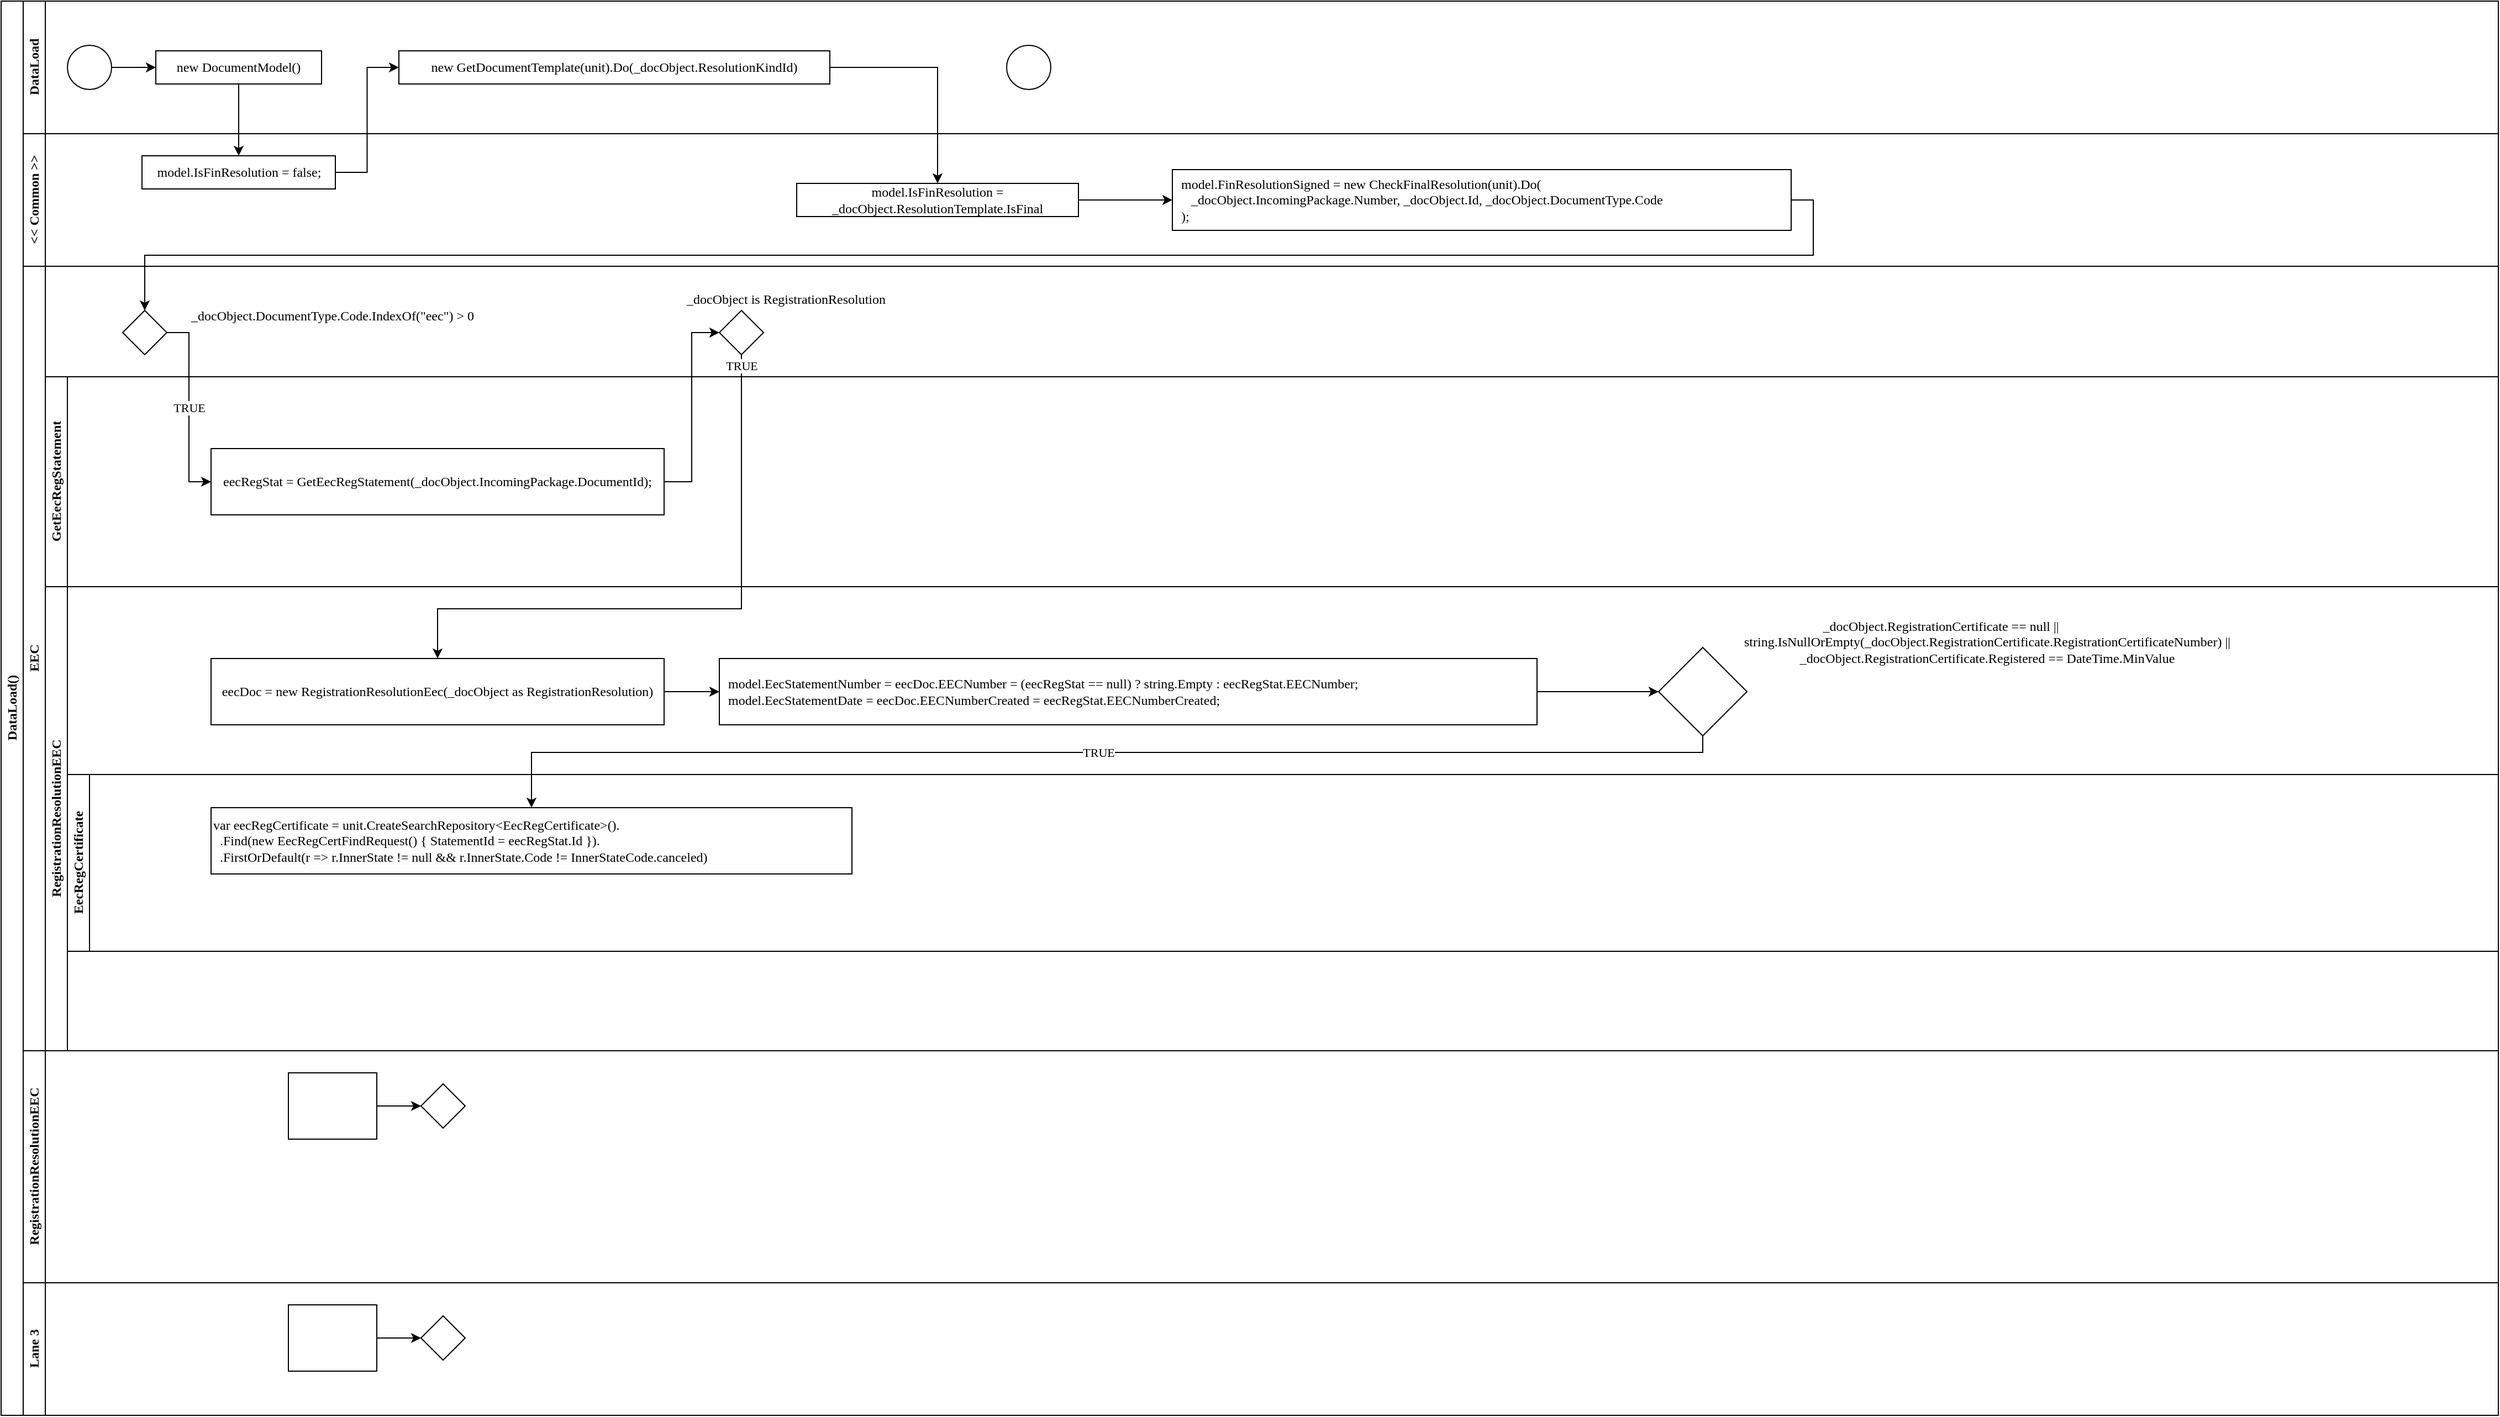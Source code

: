 <mxfile version="20.4.0" type="github">
  <diagram id="prtHgNgQTEPvFCAcTncT" name="Page-1">
    <mxGraphModel dx="1564" dy="2087" grid="1" gridSize="10" guides="1" tooltips="1" connect="1" arrows="1" fold="1" page="1" pageScale="1" pageWidth="827" pageHeight="1169" math="0" shadow="0">
      <root>
        <mxCell id="0" />
        <mxCell id="1" parent="0" />
        <mxCell id="dNxyNK7c78bLwvsdeMH5-19" value="DataLoad()" style="swimlane;html=1;childLayout=stackLayout;resizeParent=1;resizeParentMax=0;horizontal=0;startSize=20;horizontalStack=0;fontFamily=Verdana;" parent="1" vertex="1">
          <mxGeometry x="-250" y="-20" width="2260" height="1280" as="geometry" />
        </mxCell>
        <mxCell id="dNxyNK7c78bLwvsdeMH5-20" value="DataLoad" style="swimlane;html=1;startSize=20;horizontal=0;fontFamily=Verdana;" parent="dNxyNK7c78bLwvsdeMH5-19" vertex="1">
          <mxGeometry x="20" width="2240" height="120" as="geometry" />
        </mxCell>
        <mxCell id="dNxyNK7c78bLwvsdeMH5-24" value="new DocumentModel()" style="rounded=0;whiteSpace=wrap;html=1;fontFamily=Verdana;fontSize=12;fontColor=#000000;align=center;" parent="dNxyNK7c78bLwvsdeMH5-20" vertex="1">
          <mxGeometry x="120" y="45" width="150" height="30" as="geometry" />
        </mxCell>
        <mxCell id="dNxyNK7c78bLwvsdeMH5-32" value="" style="ellipse;whiteSpace=wrap;html=1;fontFamily=Verdana;" parent="dNxyNK7c78bLwvsdeMH5-20" vertex="1">
          <mxGeometry x="890" y="40" width="40" height="40" as="geometry" />
        </mxCell>
        <mxCell id="dNxyNK7c78bLwvsdeMH5-23" value="" style="ellipse;whiteSpace=wrap;html=1;fontFamily=Verdana;" parent="dNxyNK7c78bLwvsdeMH5-20" vertex="1">
          <mxGeometry x="40" y="40" width="40" height="40" as="geometry" />
        </mxCell>
        <mxCell id="dNxyNK7c78bLwvsdeMH5-25" value="" style="edgeStyle=orthogonalEdgeStyle;rounded=0;orthogonalLoop=1;jettySize=auto;html=1;fontFamily=Verdana;" parent="dNxyNK7c78bLwvsdeMH5-20" source="dNxyNK7c78bLwvsdeMH5-23" target="dNxyNK7c78bLwvsdeMH5-24" edge="1">
          <mxGeometry relative="1" as="geometry" />
        </mxCell>
        <mxCell id="_GVcp1NFg4RlwitaNLRl-11" value="new GetDocumentTemplate(unit).Do(_docObject.ResolutionKindId)" style="rounded=0;whiteSpace=wrap;html=1;fontFamily=Verdana;fontSize=12;fontColor=#000000;align=center;" vertex="1" parent="dNxyNK7c78bLwvsdeMH5-20">
          <mxGeometry x="340" y="45" width="390" height="30" as="geometry" />
        </mxCell>
        <mxCell id="dNxyNK7c78bLwvsdeMH5-21" value="&amp;lt;&amp;lt; Common &amp;gt;&amp;gt;" style="swimlane;html=1;startSize=20;horizontal=0;fontFamily=Verdana;" parent="dNxyNK7c78bLwvsdeMH5-19" vertex="1">
          <mxGeometry x="20" y="120" width="2240" height="120" as="geometry" />
        </mxCell>
        <mxCell id="dNxyNK7c78bLwvsdeMH5-26" value="model.IsFinResolution = false;" style="rounded=0;whiteSpace=wrap;html=1;fontFamily=Verdana;fontSize=12;fontColor=#000000;align=center;" parent="dNxyNK7c78bLwvsdeMH5-21" vertex="1">
          <mxGeometry x="107.5" y="20" width="175" height="30" as="geometry" />
        </mxCell>
        <mxCell id="_GVcp1NFg4RlwitaNLRl-16" style="edgeStyle=orthogonalEdgeStyle;rounded=0;orthogonalLoop=1;jettySize=auto;html=1;fontFamily=Verdana;" edge="1" parent="dNxyNK7c78bLwvsdeMH5-21" source="_GVcp1NFg4RlwitaNLRl-13" target="_GVcp1NFg4RlwitaNLRl-15">
          <mxGeometry relative="1" as="geometry" />
        </mxCell>
        <mxCell id="_GVcp1NFg4RlwitaNLRl-13" value="model.IsFinResolution = _docObject.ResolutionTemplate.IsFinal" style="rounded=0;whiteSpace=wrap;html=1;fontFamily=Verdana;fontSize=12;fontColor=#000000;align=center;" vertex="1" parent="dNxyNK7c78bLwvsdeMH5-21">
          <mxGeometry x="700" y="45" width="255" height="30" as="geometry" />
        </mxCell>
        <mxCell id="_GVcp1NFg4RlwitaNLRl-15" value="&lt;div&gt;&amp;nbsp; model.FinResolutionSigned = new CheckFinalResolution(unit).Do(&lt;/div&gt;&lt;div&gt;&amp;nbsp; &amp;nbsp; &amp;nbsp;_docObject.IncomingPackage.Number, _docObject.Id, _docObject.DocumentType.Code&lt;/div&gt;&lt;div style=&quot;&quot;&gt;&amp;nbsp; );&lt;/div&gt;" style="rounded=0;whiteSpace=wrap;html=1;fontFamily=Verdana;fontSize=12;fontColor=#000000;align=left;" vertex="1" parent="dNxyNK7c78bLwvsdeMH5-21">
          <mxGeometry x="1040" y="32.5" width="560" height="55" as="geometry" />
        </mxCell>
        <mxCell id="dNxyNK7c78bLwvsdeMH5-22" value="EEC" style="swimlane;html=1;startSize=20;horizontal=0;fontFamily=Verdana;" parent="dNxyNK7c78bLwvsdeMH5-19" vertex="1">
          <mxGeometry x="20" y="240" width="2240" height="710" as="geometry" />
        </mxCell>
        <mxCell id="_GVcp1NFg4RlwitaNLRl-24" value="TRUE" style="edgeStyle=orthogonalEdgeStyle;rounded=0;orthogonalLoop=1;jettySize=auto;html=1;exitX=1;exitY=0.5;exitDx=0;exitDy=0;entryX=0;entryY=0.5;entryDx=0;entryDy=0;fontFamily=Verdana;" edge="1" parent="dNxyNK7c78bLwvsdeMH5-22" source="dNxyNK7c78bLwvsdeMH5-36" target="_GVcp1NFg4RlwitaNLRl-21">
          <mxGeometry relative="1" as="geometry">
            <mxPoint x="190" y="160" as="targetPoint" />
          </mxGeometry>
        </mxCell>
        <mxCell id="dNxyNK7c78bLwvsdeMH5-36" value="" style="rhombus;whiteSpace=wrap;html=1;fontFamily=Verdana;fontSize=12;fontColor=#000000;align=center;" parent="dNxyNK7c78bLwvsdeMH5-22" vertex="1">
          <mxGeometry x="90" y="40" width="40" height="40" as="geometry" />
        </mxCell>
        <mxCell id="_GVcp1NFg4RlwitaNLRl-17" value="_docObject.DocumentType.Code.IndexOf(&quot;eec&quot;) &amp;gt; 0" style="text;html=1;strokeColor=none;fillColor=none;align=center;verticalAlign=middle;whiteSpace=wrap;rounded=0;fontFamily=Verdana;" vertex="1" parent="dNxyNK7c78bLwvsdeMH5-22">
          <mxGeometry x="120" y="30" width="320" height="30" as="geometry" />
        </mxCell>
        <mxCell id="_GVcp1NFg4RlwitaNLRl-19" value="GetEecRegStatement" style="swimlane;html=1;startSize=20;horizontal=0;fontFamily=Verdana;" vertex="1" parent="dNxyNK7c78bLwvsdeMH5-22">
          <mxGeometry x="20" y="100" width="2220" height="190" as="geometry" />
        </mxCell>
        <mxCell id="_GVcp1NFg4RlwitaNLRl-21" value="eecRegStat = GetEecRegStatement(_docObject.IncomingPackage.DocumentId);" style="rounded=0;whiteSpace=wrap;html=1;fontFamily=Verdana;fontSize=12;fontColor=#000000;align=center;" vertex="1" parent="_GVcp1NFg4RlwitaNLRl-19">
          <mxGeometry x="150" y="65" width="410" height="60" as="geometry" />
        </mxCell>
        <mxCell id="_GVcp1NFg4RlwitaNLRl-25" value="RegistrationResolutionEEC" style="swimlane;html=1;startSize=20;horizontal=0;fontFamily=Verdana;" vertex="1" parent="dNxyNK7c78bLwvsdeMH5-22">
          <mxGeometry x="20" y="290" width="2220" height="420" as="geometry" />
        </mxCell>
        <mxCell id="_GVcp1NFg4RlwitaNLRl-27" value="eecDoc = new RegistrationResolutionEec(_docObject as RegistrationResolution)" style="rounded=0;whiteSpace=wrap;html=1;fontFamily=Verdana;fontSize=12;fontColor=#000000;align=center;" vertex="1" parent="_GVcp1NFg4RlwitaNLRl-25">
          <mxGeometry x="150" y="65" width="410" height="60" as="geometry" />
        </mxCell>
        <mxCell id="_GVcp1NFg4RlwitaNLRl-30" value="&lt;div&gt;&amp;nbsp; model.EecStatementNumber = eecDoc.EECNumber = (eecRegStat == null) ? string.Empty : eecRegStat.EECNumber;&lt;/div&gt;&lt;div&gt;&amp;nbsp; model.EecStatementDate = eecDoc.EECNumberCreated = eecRegStat.EECNumberCreated;&lt;/div&gt;" style="whiteSpace=wrap;html=1;fontFamily=Verdana;fontColor=#000000;rounded=0;align=left;" vertex="1" parent="_GVcp1NFg4RlwitaNLRl-25">
          <mxGeometry x="610" y="65" width="740" height="60" as="geometry" />
        </mxCell>
        <mxCell id="_GVcp1NFg4RlwitaNLRl-31" value="" style="edgeStyle=orthogonalEdgeStyle;rounded=0;orthogonalLoop=1;jettySize=auto;html=1;fontFamily=Verdana;" edge="1" parent="_GVcp1NFg4RlwitaNLRl-25" source="_GVcp1NFg4RlwitaNLRl-27" target="_GVcp1NFg4RlwitaNLRl-30">
          <mxGeometry relative="1" as="geometry" />
        </mxCell>
        <mxCell id="_GVcp1NFg4RlwitaNLRl-39" value="TRUE" style="edgeStyle=orthogonalEdgeStyle;rounded=0;orthogonalLoop=1;jettySize=auto;html=1;fontFamily=Verdana;exitX=0.5;exitY=1;exitDx=0;exitDy=0;" edge="1" parent="_GVcp1NFg4RlwitaNLRl-25" source="_GVcp1NFg4RlwitaNLRl-32" target="_GVcp1NFg4RlwitaNLRl-37">
          <mxGeometry relative="1" as="geometry">
            <Array as="points">
              <mxPoint x="1500" y="150" />
              <mxPoint x="440" y="150" />
            </Array>
          </mxGeometry>
        </mxCell>
        <mxCell id="_GVcp1NFg4RlwitaNLRl-32" value="" style="rhombus;whiteSpace=wrap;html=1;fontFamily=Verdana;align=left;fontColor=#000000;rounded=0;" vertex="1" parent="_GVcp1NFg4RlwitaNLRl-25">
          <mxGeometry x="1460" y="55" width="80" height="80" as="geometry" />
        </mxCell>
        <mxCell id="_GVcp1NFg4RlwitaNLRl-33" value="" style="edgeStyle=orthogonalEdgeStyle;rounded=0;orthogonalLoop=1;jettySize=auto;html=1;fontFamily=Verdana;" edge="1" parent="_GVcp1NFg4RlwitaNLRl-25" source="_GVcp1NFg4RlwitaNLRl-30" target="_GVcp1NFg4RlwitaNLRl-32">
          <mxGeometry relative="1" as="geometry" />
        </mxCell>
        <mxCell id="_GVcp1NFg4RlwitaNLRl-34" value="&lt;div&gt;_docObject.RegistrationCertificate == null ||&lt;/div&gt;&lt;div&gt;&amp;nbsp; &amp;nbsp; &amp;nbsp; &amp;nbsp; &amp;nbsp; &amp;nbsp; &amp;nbsp; &amp;nbsp; &amp;nbsp; &amp;nbsp; &amp;nbsp; &amp;nbsp; &amp;nbsp; &amp;nbsp; string.IsNullOrEmpty(_docObject.RegistrationCertificate.&lt;span style=&quot;background-color: initial;&quot;&gt;RegistrationCertificateNumber) ||&lt;/span&gt;&lt;/div&gt;&lt;div&gt;&amp;nbsp; &amp;nbsp; &amp;nbsp; &amp;nbsp; &amp;nbsp; &amp;nbsp; &amp;nbsp; &amp;nbsp; &amp;nbsp; &amp;nbsp; &amp;nbsp; &amp;nbsp; &amp;nbsp; &amp;nbsp; _docObject.RegistrationCertificate.Registered == DateTime.MinValue&lt;/div&gt;" style="text;html=1;align=center;verticalAlign=middle;resizable=0;points=[];autosize=1;strokeColor=none;fillColor=none;fontFamily=Verdana;" vertex="1" parent="_GVcp1NFg4RlwitaNLRl-25">
          <mxGeometry x="1370" y="20" width="690" height="60" as="geometry" />
        </mxCell>
        <mxCell id="_GVcp1NFg4RlwitaNLRl-35" value="EecRegCertificate" style="swimlane;html=1;startSize=20;horizontal=0;fontFamily=Verdana;" vertex="1" parent="_GVcp1NFg4RlwitaNLRl-25">
          <mxGeometry x="20" y="170" width="2200" height="160" as="geometry" />
        </mxCell>
        <mxCell id="_GVcp1NFg4RlwitaNLRl-37" value="&lt;div&gt;var eecRegCertificate = unit.CreateSearchRepository&amp;lt;EecRegCertificate&amp;gt;().&lt;/div&gt;&lt;div style=&quot;&quot;&gt;&amp;nbsp; .Find(new EecRegCertFindRequest() { StatementId = eecRegStat.Id }).&lt;/div&gt;&lt;div&gt;&amp;nbsp; .FirstOrDefault(r =&amp;gt; r.InnerState != null &amp;amp;&amp;amp; r.InnerState.Code != InnerStateCode.canceled)&lt;/div&gt;" style="rounded=0;whiteSpace=wrap;html=1;fontFamily=Verdana;fontSize=12;fontColor=#000000;align=left;" vertex="1" parent="_GVcp1NFg4RlwitaNLRl-35">
          <mxGeometry x="130" y="30" width="580" height="60" as="geometry" />
        </mxCell>
        <mxCell id="_GVcp1NFg4RlwitaNLRl-20" value="" style="edgeStyle=orthogonalEdgeStyle;rounded=0;orthogonalLoop=1;jettySize=auto;html=1;endArrow=classic;endFill=1;fontFamily=Verdana;exitX=1;exitY=0.5;exitDx=0;exitDy=0;entryX=0;entryY=0.5;entryDx=0;entryDy=0;" edge="1" parent="dNxyNK7c78bLwvsdeMH5-22" source="_GVcp1NFg4RlwitaNLRl-21" target="_GVcp1NFg4RlwitaNLRl-28">
          <mxGeometry relative="1" as="geometry">
            <mxPoint x="730" y="195" as="targetPoint" />
          </mxGeometry>
        </mxCell>
        <mxCell id="_GVcp1NFg4RlwitaNLRl-28" value="" style="rhombus;whiteSpace=wrap;html=1;fontFamily=Verdana;fontSize=12;fontColor=#000000;align=center;" vertex="1" parent="dNxyNK7c78bLwvsdeMH5-22">
          <mxGeometry x="630" y="40" width="40" height="40" as="geometry" />
        </mxCell>
        <mxCell id="_GVcp1NFg4RlwitaNLRl-26" value="TRUE" style="edgeStyle=orthogonalEdgeStyle;rounded=0;orthogonalLoop=1;jettySize=auto;html=1;endArrow=classic;endFill=1;fontFamily=Verdana;entryX=0.5;entryY=0;entryDx=0;entryDy=0;exitX=0.5;exitY=1;exitDx=0;exitDy=0;" edge="1" parent="dNxyNK7c78bLwvsdeMH5-22" source="_GVcp1NFg4RlwitaNLRl-28" target="_GVcp1NFg4RlwitaNLRl-27">
          <mxGeometry x="-0.964" relative="1" as="geometry">
            <mxPoint x="740" y="230" as="sourcePoint" />
            <Array as="points">
              <mxPoint x="650" y="310" />
              <mxPoint x="375" y="310" />
            </Array>
            <mxPoint as="offset" />
          </mxGeometry>
        </mxCell>
        <mxCell id="_GVcp1NFg4RlwitaNLRl-1" value="RegistrationResolutionEEC" style="swimlane;html=1;startSize=20;horizontal=0;fontFamily=Verdana;" vertex="1" parent="dNxyNK7c78bLwvsdeMH5-19">
          <mxGeometry x="20" y="950" width="2240" height="210" as="geometry" />
        </mxCell>
        <mxCell id="_GVcp1NFg4RlwitaNLRl-2" value="" style="edgeStyle=orthogonalEdgeStyle;rounded=0;orthogonalLoop=1;jettySize=auto;html=1;endArrow=classic;endFill=1;fontFamily=Verdana;" edge="1" parent="_GVcp1NFg4RlwitaNLRl-1" source="_GVcp1NFg4RlwitaNLRl-3" target="_GVcp1NFg4RlwitaNLRl-4">
          <mxGeometry relative="1" as="geometry" />
        </mxCell>
        <mxCell id="_GVcp1NFg4RlwitaNLRl-3" value="" style="rounded=0;whiteSpace=wrap;html=1;fontFamily=Verdana;fontSize=12;fontColor=#000000;align=center;" vertex="1" parent="_GVcp1NFg4RlwitaNLRl-1">
          <mxGeometry x="240" y="20" width="80" height="60" as="geometry" />
        </mxCell>
        <mxCell id="_GVcp1NFg4RlwitaNLRl-4" value="" style="rhombus;whiteSpace=wrap;html=1;fontFamily=Verdana;fontSize=12;fontColor=#000000;align=center;" vertex="1" parent="_GVcp1NFg4RlwitaNLRl-1">
          <mxGeometry x="360" y="30" width="40" height="40" as="geometry" />
        </mxCell>
        <mxCell id="_GVcp1NFg4RlwitaNLRl-5" value="Lane 3" style="swimlane;html=1;startSize=20;horizontal=0;fontFamily=Verdana;" vertex="1" parent="dNxyNK7c78bLwvsdeMH5-19">
          <mxGeometry x="20" y="1160" width="2240" height="120" as="geometry" />
        </mxCell>
        <mxCell id="_GVcp1NFg4RlwitaNLRl-6" value="" style="edgeStyle=orthogonalEdgeStyle;rounded=0;orthogonalLoop=1;jettySize=auto;html=1;endArrow=classic;endFill=1;fontFamily=Verdana;" edge="1" parent="_GVcp1NFg4RlwitaNLRl-5" source="_GVcp1NFg4RlwitaNLRl-7" target="_GVcp1NFg4RlwitaNLRl-8">
          <mxGeometry relative="1" as="geometry" />
        </mxCell>
        <mxCell id="_GVcp1NFg4RlwitaNLRl-7" value="" style="rounded=0;whiteSpace=wrap;html=1;fontFamily=Verdana;fontSize=12;fontColor=#000000;align=center;" vertex="1" parent="_GVcp1NFg4RlwitaNLRl-5">
          <mxGeometry x="240" y="20" width="80" height="60" as="geometry" />
        </mxCell>
        <mxCell id="_GVcp1NFg4RlwitaNLRl-8" value="" style="rhombus;whiteSpace=wrap;html=1;fontFamily=Verdana;fontSize=12;fontColor=#000000;align=center;" vertex="1" parent="_GVcp1NFg4RlwitaNLRl-5">
          <mxGeometry x="360" y="30" width="40" height="40" as="geometry" />
        </mxCell>
        <mxCell id="_GVcp1NFg4RlwitaNLRl-10" style="edgeStyle=orthogonalEdgeStyle;rounded=0;orthogonalLoop=1;jettySize=auto;html=1;exitX=0.5;exitY=1;exitDx=0;exitDy=0;entryX=0.5;entryY=0;entryDx=0;entryDy=0;fontFamily=Verdana;" edge="1" parent="dNxyNK7c78bLwvsdeMH5-19" source="dNxyNK7c78bLwvsdeMH5-24" target="dNxyNK7c78bLwvsdeMH5-26">
          <mxGeometry relative="1" as="geometry" />
        </mxCell>
        <mxCell id="_GVcp1NFg4RlwitaNLRl-12" style="edgeStyle=orthogonalEdgeStyle;rounded=0;orthogonalLoop=1;jettySize=auto;html=1;entryX=0;entryY=0.5;entryDx=0;entryDy=0;fontFamily=Verdana;" edge="1" parent="dNxyNK7c78bLwvsdeMH5-19" source="dNxyNK7c78bLwvsdeMH5-26" target="_GVcp1NFg4RlwitaNLRl-11">
          <mxGeometry relative="1" as="geometry" />
        </mxCell>
        <mxCell id="_GVcp1NFg4RlwitaNLRl-14" style="edgeStyle=orthogonalEdgeStyle;rounded=0;orthogonalLoop=1;jettySize=auto;html=1;entryX=0.5;entryY=0;entryDx=0;entryDy=0;fontFamily=Verdana;exitX=1;exitY=0.5;exitDx=0;exitDy=0;" edge="1" parent="dNxyNK7c78bLwvsdeMH5-19" source="_GVcp1NFg4RlwitaNLRl-11" target="_GVcp1NFg4RlwitaNLRl-13">
          <mxGeometry relative="1" as="geometry" />
        </mxCell>
        <mxCell id="_GVcp1NFg4RlwitaNLRl-18" style="edgeStyle=orthogonalEdgeStyle;rounded=0;orthogonalLoop=1;jettySize=auto;html=1;entryX=0.5;entryY=0;entryDx=0;entryDy=0;fontFamily=Verdana;exitX=1;exitY=0.5;exitDx=0;exitDy=0;" edge="1" parent="dNxyNK7c78bLwvsdeMH5-19" source="_GVcp1NFg4RlwitaNLRl-15" target="dNxyNK7c78bLwvsdeMH5-36">
          <mxGeometry relative="1" as="geometry">
            <Array as="points">
              <mxPoint x="1640" y="180" />
              <mxPoint x="1640" y="230" />
              <mxPoint x="130" y="230" />
            </Array>
          </mxGeometry>
        </mxCell>
        <mxCell id="_GVcp1NFg4RlwitaNLRl-29" value="_docObject is RegistrationResolution" style="text;html=1;align=center;verticalAlign=middle;resizable=0;points=[];autosize=1;strokeColor=none;fillColor=none;fontFamily=Verdana;" vertex="1" parent="1">
          <mxGeometry x="340" y="235" width="240" height="30" as="geometry" />
        </mxCell>
      </root>
    </mxGraphModel>
  </diagram>
</mxfile>
